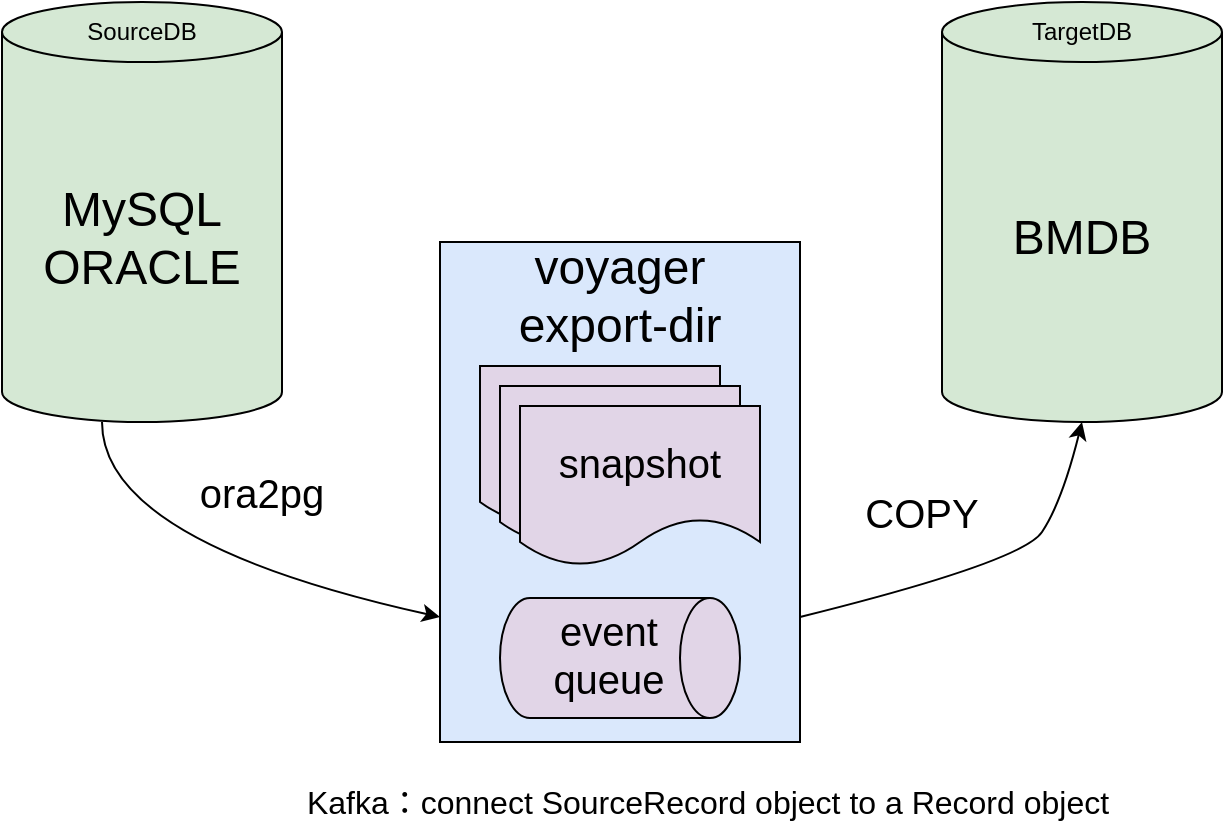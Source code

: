 <mxfile version="21.2.1" type="device">
  <diagram name="第 1 页" id="zCBd1ljM8AAdcnbt_Ibt">
    <mxGraphModel dx="1434" dy="836" grid="1" gridSize="10" guides="1" tooltips="1" connect="1" arrows="1" fold="1" page="1" pageScale="1" pageWidth="827" pageHeight="1169" math="0" shadow="0">
      <root>
        <mxCell id="0" />
        <mxCell id="1" parent="0" />
        <mxCell id="Ho3f436NwtFqieBIYehu-11" value="" style="rounded=0;whiteSpace=wrap;html=1;fillColor=#dae8fc;strokeColor=#000000;" vertex="1" parent="1">
          <mxGeometry x="329" y="320" width="180" height="250" as="geometry" />
        </mxCell>
        <mxCell id="Ho3f436NwtFqieBIYehu-1" value="&lt;font style=&quot;font-size: 24px;&quot;&gt;MySQL&lt;br&gt;ORACLE&lt;/font&gt;" style="shape=cylinder3;whiteSpace=wrap;html=1;boundedLbl=1;backgroundOutline=1;size=15;fillColor=#d5e8d4;strokeColor=#000000;" vertex="1" parent="1">
          <mxGeometry x="110" y="200" width="140" height="210" as="geometry" />
        </mxCell>
        <mxCell id="Ho3f436NwtFqieBIYehu-3" value="&lt;font style=&quot;font-size: 24px;&quot;&gt;BMDB&lt;/font&gt;" style="shape=cylinder3;whiteSpace=wrap;html=1;boundedLbl=1;backgroundOutline=1;size=15;fillColor=#d5e8d4;strokeColor=#000000;" vertex="1" parent="1">
          <mxGeometry x="580" y="200" width="140" height="210" as="geometry" />
        </mxCell>
        <mxCell id="Ho3f436NwtFqieBIYehu-5" value="" style="shape=document;whiteSpace=wrap;html=1;boundedLbl=1;fillColor=#e1d5e7;strokeColor=#000000;" vertex="1" parent="1">
          <mxGeometry x="349" y="382" width="120" height="80" as="geometry" />
        </mxCell>
        <mxCell id="Ho3f436NwtFqieBIYehu-9" value="" style="shape=document;whiteSpace=wrap;html=1;boundedLbl=1;fillColor=#e1d5e7;strokeColor=#000000;" vertex="1" parent="1">
          <mxGeometry x="359" y="392" width="120" height="80" as="geometry" />
        </mxCell>
        <mxCell id="Ho3f436NwtFqieBIYehu-10" value="&lt;font style=&quot;font-size: 20px;&quot;&gt;snapshot&lt;/font&gt;" style="shape=document;whiteSpace=wrap;html=1;boundedLbl=1;fillColor=#e1d5e7;strokeColor=#000000;" vertex="1" parent="1">
          <mxGeometry x="369" y="402" width="120" height="80" as="geometry" />
        </mxCell>
        <mxCell id="Ho3f436NwtFqieBIYehu-12" value="&lt;font style=&quot;font-size: 24px;&quot;&gt;voyager&lt;br&gt;export-dir&lt;/font&gt;" style="text;html=1;strokeColor=none;fillColor=none;align=center;verticalAlign=middle;whiteSpace=wrap;rounded=0;fontSize=22;" vertex="1" parent="1">
          <mxGeometry x="364" y="332" width="110" height="30" as="geometry" />
        </mxCell>
        <mxCell id="Ho3f436NwtFqieBIYehu-14" value="" style="shape=cylinder3;whiteSpace=wrap;html=1;boundedLbl=1;backgroundOutline=1;size=15;rotation=90;fillColor=#e1d5e7;strokeColor=#000000;" vertex="1" parent="1">
          <mxGeometry x="389" y="468" width="60" height="120" as="geometry" />
        </mxCell>
        <mxCell id="Ho3f436NwtFqieBIYehu-15" value="&lt;font style=&quot;font-size: 20px;&quot;&gt;event queue&lt;/font&gt;" style="text;html=1;strokeColor=none;fillColor=none;align=center;verticalAlign=middle;whiteSpace=wrap;rounded=0;" vertex="1" parent="1">
          <mxGeometry x="375" y="511" width="77" height="30" as="geometry" />
        </mxCell>
        <mxCell id="Ho3f436NwtFqieBIYehu-18" value="" style="curved=1;endArrow=classic;html=1;rounded=0;exitX=1;exitY=0.75;exitDx=0;exitDy=0;entryX=0.5;entryY=1;entryDx=0;entryDy=0;entryPerimeter=0;" edge="1" parent="1" source="Ho3f436NwtFqieBIYehu-11" target="Ho3f436NwtFqieBIYehu-3">
          <mxGeometry width="50" height="50" relative="1" as="geometry">
            <mxPoint x="570" y="490" as="sourcePoint" />
            <mxPoint x="620" y="440" as="targetPoint" />
            <Array as="points">
              <mxPoint x="620" y="480" />
              <mxPoint x="640" y="450" />
            </Array>
          </mxGeometry>
        </mxCell>
        <mxCell id="Ho3f436NwtFqieBIYehu-19" value="" style="curved=1;endArrow=none;html=1;rounded=0;exitX=0;exitY=0.75;exitDx=0;exitDy=0;endFill=0;startArrow=classic;startFill=1;" edge="1" parent="1" source="Ho3f436NwtFqieBIYehu-11">
          <mxGeometry width="50" height="50" relative="1" as="geometry">
            <mxPoint x="110" y="470" as="sourcePoint" />
            <mxPoint x="160" y="410" as="targetPoint" />
            <Array as="points">
              <mxPoint x="160" y="470" />
            </Array>
          </mxGeometry>
        </mxCell>
        <mxCell id="Ho3f436NwtFqieBIYehu-20" value="&lt;font style=&quot;font-size: 20px;&quot;&gt;ora2pg&lt;/font&gt;" style="text;html=1;strokeColor=none;fillColor=none;align=center;verticalAlign=middle;whiteSpace=wrap;rounded=0;" vertex="1" parent="1">
          <mxGeometry x="210" y="430" width="60" height="30" as="geometry" />
        </mxCell>
        <mxCell id="Ho3f436NwtFqieBIYehu-21" value="&lt;font style=&quot;font-size: 20px;&quot;&gt;COPY&lt;br&gt;&lt;/font&gt;" style="text;html=1;strokeColor=none;fillColor=none;align=center;verticalAlign=middle;whiteSpace=wrap;rounded=0;" vertex="1" parent="1">
          <mxGeometry x="520" y="440" width="100" height="30" as="geometry" />
        </mxCell>
        <mxCell id="Ho3f436NwtFqieBIYehu-25" value="SourceDB" style="text;html=1;strokeColor=none;fillColor=none;align=center;verticalAlign=middle;whiteSpace=wrap;rounded=0;" vertex="1" parent="1">
          <mxGeometry x="150" y="200" width="60" height="30" as="geometry" />
        </mxCell>
        <mxCell id="Ho3f436NwtFqieBIYehu-26" value="TargetDB" style="text;html=1;strokeColor=none;fillColor=none;align=center;verticalAlign=middle;whiteSpace=wrap;rounded=0;" vertex="1" parent="1">
          <mxGeometry x="620" y="200" width="60" height="30" as="geometry" />
        </mxCell>
        <mxCell id="Ho3f436NwtFqieBIYehu-27" value="Kafka：connect SourceRecord object to a Record object" style="text;html=1;strokeColor=none;fillColor=none;align=center;verticalAlign=middle;whiteSpace=wrap;rounded=0;fontSize=16;" vertex="1" parent="1">
          <mxGeometry x="240" y="585" width="446" height="30" as="geometry" />
        </mxCell>
      </root>
    </mxGraphModel>
  </diagram>
</mxfile>

